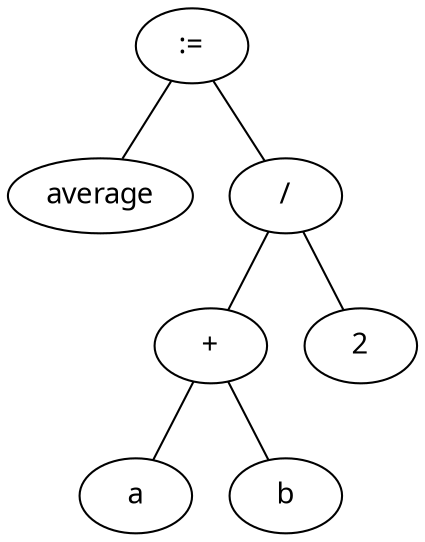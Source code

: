 graph "Syntaxtree" {
    graph [dpi=300];
    node [fontname="Go Mono", shape=ellipse];
    edge [fontname="Go Mono"];

    op1 [label=":="];
    avg [label="average"];
    op2 [label="/"];
    op3 [label="+"];
    two [label="2"];
    opa [label="a"];
    opb [label="b"];

    op1 -- avg;
    op1 -- op2;
    op2 -- op3;
    op2 -- two;
    op3 -- opa;
    op3 -- opb;
}
